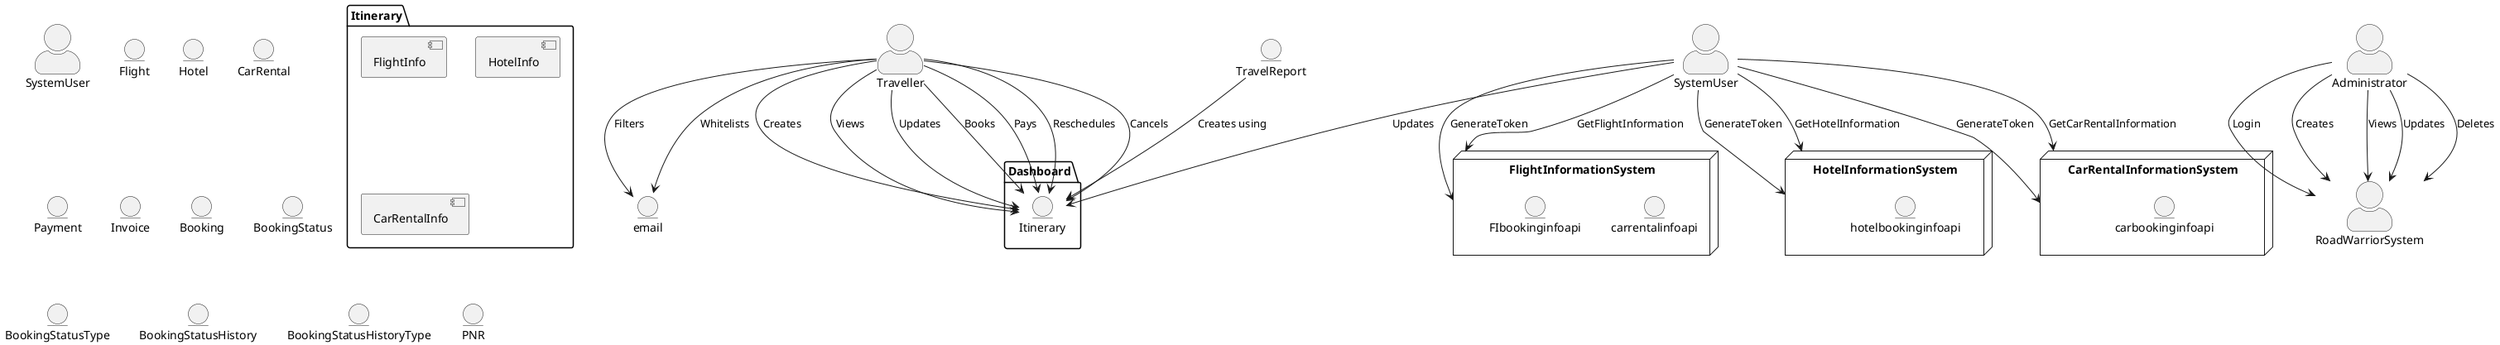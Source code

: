```plantuml stylesheet

left to right direction
allow_mixing
/'
 ' Style for PlantUML'
 '/

'Constant Definition
!define FONTSERIF "Consolas"
!define FONTSANS "Consolas"
!define FONTMONO "Consolas"

'General
skinparam shadowing false
skinparam handwritten false
skinparam backgroundColor transparent
skinparam componentStyle uml2
skinparam dpi 300

'Default'
skinparam default{
  'Font Style
  FontColor Black
  FontName FONTSANS
  FontSize 10
  FontStyle plain
  MonospacedFontName FONTMONO

  'Other Style
  TextAlignment left
}
skinparam padding 2

'Header
skinparam header {
  FontColor Black
  FontName FONTSANS
  FontSize 10
  FontStyle plain
}

'Footer
skinparam footer {
  FontColor Black
  FontName FONTSANS 
  FontSize 10
  FontStyle plain
}

'Title (inherits from Default)
skinparam title {
  'Font Style (inherits from Default)
  FontSize 14

  'Border Color
  BackgroundColor transparent
  BorderColor White
  BorderRoundCorner 0
  BorderThickness 0
}

'Arrow
skinparam arrow {
  'Font Style (inherits from Default)
  FontName FONTSERIF

  'Color
  Color Black
  LollipopColor Black
  Thickness 1
  MessageAlignment center
}

'Note
skinparam note {
  'Font Style
  FontColor Black
  FontName FONTSERIF
  FontSize 10
  FontStyle plain

  'Color
  BackgroundColor LemonChiffon
  BorderColor Black
  BorderThickness 1
}

'Node
skinparam node {
  'Font Style (inherits from Default)
  FontSize 14
  StereotypeFontColor Black
  StereotypeFontName FONTMONO
  StereotypeFontSize 12
  StereotypeFontStyle plain

  'Border Color
  BackgroundColor White
  BorderColor Black
}

'Rectangle
skinparam rectangle {
  'Font Style (inherits from Default)
  FontSize 14
  StereotypeFontColor Black
  StereotypeFontName FONTMONO
  StereotypeFontSize 12
  StereotypeFontStyle plain

  'Border Color
  BackgroundColor White
  BorderColor Black
  BorderThickness 1
}

'Folder
skinparam folder {
  'Font Style (inherits from Default)
  StereotypeFontColor Black
  StereotypeFontName FONTMONO
  StereotypeFontSize 10
  StereotypeFontStyle plain

  'Border Color
  BackgroundColor White
  BorderColor Black
}

'Frame
skinparam frame {
  'Font Style (inherits from Default)
  StereotypeFontColor Black
  StereotypeFontName FONTMONO
  StereotypeFontSize 10
  StereotypeFontStyle plain

  'Border Color
  BackgroundColor White
  BorderColor Black
}

'Cloud
skinparam cloud {
  'Font Style (inherits from Default)
  FontSize 14
  StereotypeFontColor Black
  StereotypeFontName FONTMONO
  StereotypeFontSize 12
  StereotypeFontStyle plain

  'Border Color
  BackgroundColor White
  BorderColor Black
}

'Database
skinparam database {
  'Font Style (inherits from Default)
  FontSize 14
  StereotypeFontColor Black
  StereotypeFontName FONTMONO
  StereotypeFontSize 12
  StereotypeFontStyle plain

  'Border Color
  BackgroundColor White
  BorderColor Black
}

'Package (default style)
skinparam package {
  'Style
  Style folder
  TitleAlignment center

  'Font Style (inherits from Default)
  StereotypeFontColor Black
  StereotypeFontName FONTMONO
  StereotypeFontSize 10
  StereotypeFontStyle plain

  'Border Color
  BackgroundColor White
  BorderColor Black
  BorderThickness 1
}

'Actor
skinparam actor {
  'Font Style (inherits from Default)
  FontSize 14

  'Border Color
  BackgroundColor WhiteSmoke
  BorderColor Black
  
  actorStyle Hollow

}

'Boundary
skinparam boundary {
  'Font Style (inherits from Default)
  FontSize 14

  'Border Color
  BackgroundColor WhiteSmoke
  BorderColor Black
}

'Control
skinparam control {
  'Font Style (inherits from Default)
  FontSize 14

  'Border Color
  BackgroundColor WhiteSmoke
  BorderColor Black
}

'Entity
skinparam entity {
  'Font Style (inherits from Default)
  FontSize 14

  'Border Color
  BackgroundColor WhiteSmoke
  BorderColor Black
}

'Collections
skinparam collections {
  'Font Style (inherits from Default)
  FontSize 14

  'Border Color
  BackgroundColor WhiteSmoke
  BorderColor Black
}

'Participant
skinparam participant {
  'Font Style (inherits from Default)
  FontSize 14

  'Border Color and Padding
  BackgroundColor WhiteSmoke
  BorderColor Black
  Padding 20
}

'Sequence Diagrams
hide footbox
skinparam BoxPadding 10
'skinparam MaxMessageSize 100
skinparam sequence {
  'Actor, Boundary, Control, Entity, and Collections
  ActorBorderThickness 1

  'Arrow
  ArrowThickness 1

  'Box (inherits from Default)
  BoxBackgroundColor transparent
  BoxBorderColor Black

  'Delay (inherits from Default)

  'Divider (inherits from Default)
  DividerBackgroundColor transparent
  DividerBorderColor Gray
  DividerBorderThickness 1

  'Group (inherits from Default)
  GroupFontName FONTSERIF
  GroupHeaderFontName FONTSANS
  GroupBackgroundColor WhiteSmoke
  GroupBodyBackgroundColor White
  GroupBorderColor Black
  GroupBorderThickness 1

  'Life line
  LifeLineBackgroundColor transparent
  LifeLineBorderColor Black
  LifeLineBorderThickness 1

  'Message
  MessageAlignment center
  MessageTextAlignment left

  'Newpage
  NewpageSeparatorColor Gray

  'Participant
  Participant plain
  ParticipantBorderThickness 1

  'Reference (inherits from Default)
  ReferenceBackgroundColor White
  ReferenceHeaderBackgroundColor WhiteSmoke
  ReferenceBorderColor Black
  ReferenceBorderThickness 1
  ReferenceAlignment center

  'Stereotype (inherits to Actor, Boundary, Control, Entity, Collections, Database, and Participant)
  StereotypeFontColor Black
  StereotypeFontName FONTMONO
  StereotypeFontSize 12
  StereotypeFontStyle plain

  'Title (inherits from Default)
}

'Class
skinparam class {
  'Font Style (inherits from Default)
  FontSize 14
  StereotypeFontColor Black
  StereotypeFontName FONTMONO
  StereotypeFontSize 12
  StereotypeFontStyle plain

  'Color
  BackgroundColor White
  HeaderBackgroundColor White
  BorderColor Black
  BorderThickness 1

  'Attributions
  AttributeFontColor Black
  AttributeFontName FONTMONO
  AttributeFontSize 10
  AttributeFontStyle plain
  AttributeIconSize 0
}

'Interface Class
skinparam interface {
  FontStyle italic
}

'Circled Character in Class Diagram'
hide circle
skinparam circled {
  CharacterFontColor Black
  CharacterFontName FONTMONO
  CharacterFontSize 14
  CharacterFontStyle plain
  CharacterRadius 8
}

skinparam rectangle {
    RoundCorner 10
    BorderColor Red
}


/' Styles over, actual logic
#######################################'/

skinparam actorStyle Hollow 

skinparam rectangle {
    RoundCorner 10
    BorderColor Red
}

```
@startuml DomainModel-RoadWarrior

skinparam actorStyle awesome

actor Traveller as EndUser
actor Administrator as Admin
actor SystemUser as System

package Itinerary as itinerary{
   [FlightInfo]
    [HotelInfo]
    [CarRentalInfo]
}

entity Flight
entity Hotel
entity CarRental
entity Payment
entity Invoice
entity Booking
entity BookingStatus
entity BookingStatusType
entity BookingStatusHistory
entity BookingStatusHistoryType

entity email

entity PNR

entity TravelReport

package Dashboard {
    entity "Itinerary" 
    TravelReport --> Itinerary: Creates using
}

node "FlightInformationSystem" as FIS{
    entity "Flight"
    entity "flightinfoapi" as fiapi
    entity "FIbookinginfoapi" as fibookingapi
}

node "HotelInformationSystem" as HIS{
    entity "hotelinfoapi" as fiapi
    entity "hotelbookinginfoapi" as hotelbookingapi
}

node "CarRentalInformationSystem" as CRIS{
    entity "carrentalinfoapi" as fiapi
    entity "carbookinginfoapi" as carbookingapi
}

EndUser --> Itinerary: Creates
EndUser --> Itinerary: Views
EndUser --> Itinerary: Updates
EndUser --> Itinerary: Books
EndUser --> Itinerary: Pays
EndUser --> Itinerary: Reschedules
EndUser --> Itinerary: Cancels

EndUser --> email: Filters
EndUser --> email: Whitelists

Admin --> RoadWarriorSystem: Login
Admin --> RoadWarriorSystem: Creates
Admin --> RoadWarriorSystem: Views
Admin --> RoadWarriorSystem: Updates
Admin --> RoadWarriorSystem: Deletes

SystemUser --> FIS: GenerateToken
SystemUser --> FIS: GetFlightInformation
SystemUser --> HIS: GenerateToken
SystemUser --> HIS: GetHotelInformation
SystemUser --> CRIS: GenerateToken
SystemUser --> CRIS: GetCarRentalInformation

SystemUser --> Itinerary: Updates

@enduml
```


